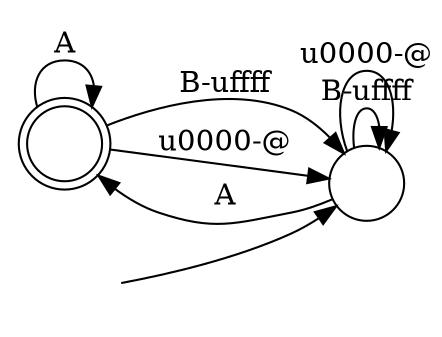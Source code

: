 digraph Automaton {
  rankdir = LR;
  0 [shape=doublecircle,label=""];
  0 -> 0 [label="A"]
  0 -> 1 [label="B-\uffff"]
  0 -> 1 [label="\u0000-@"]
  1 [shape=circle,label=""];
  initial [shape=plaintext,label=""];
  initial -> 1
  1 -> 0 [label="A"]
  1 -> 1 [label="B-\uffff"]
  1 -> 1 [label="\u0000-@"]
}

